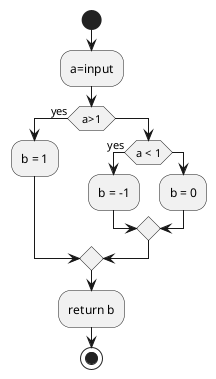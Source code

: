 @startuml
start
:a=input;
if (a>1) then (yes)
    /'-[#blue]->'/
    :b = 1;
else
    if (a < 1) then (yes)
        :b = -1;
    else
        :b = 0;
    endif
endif
:return b;
stop
@enduml
